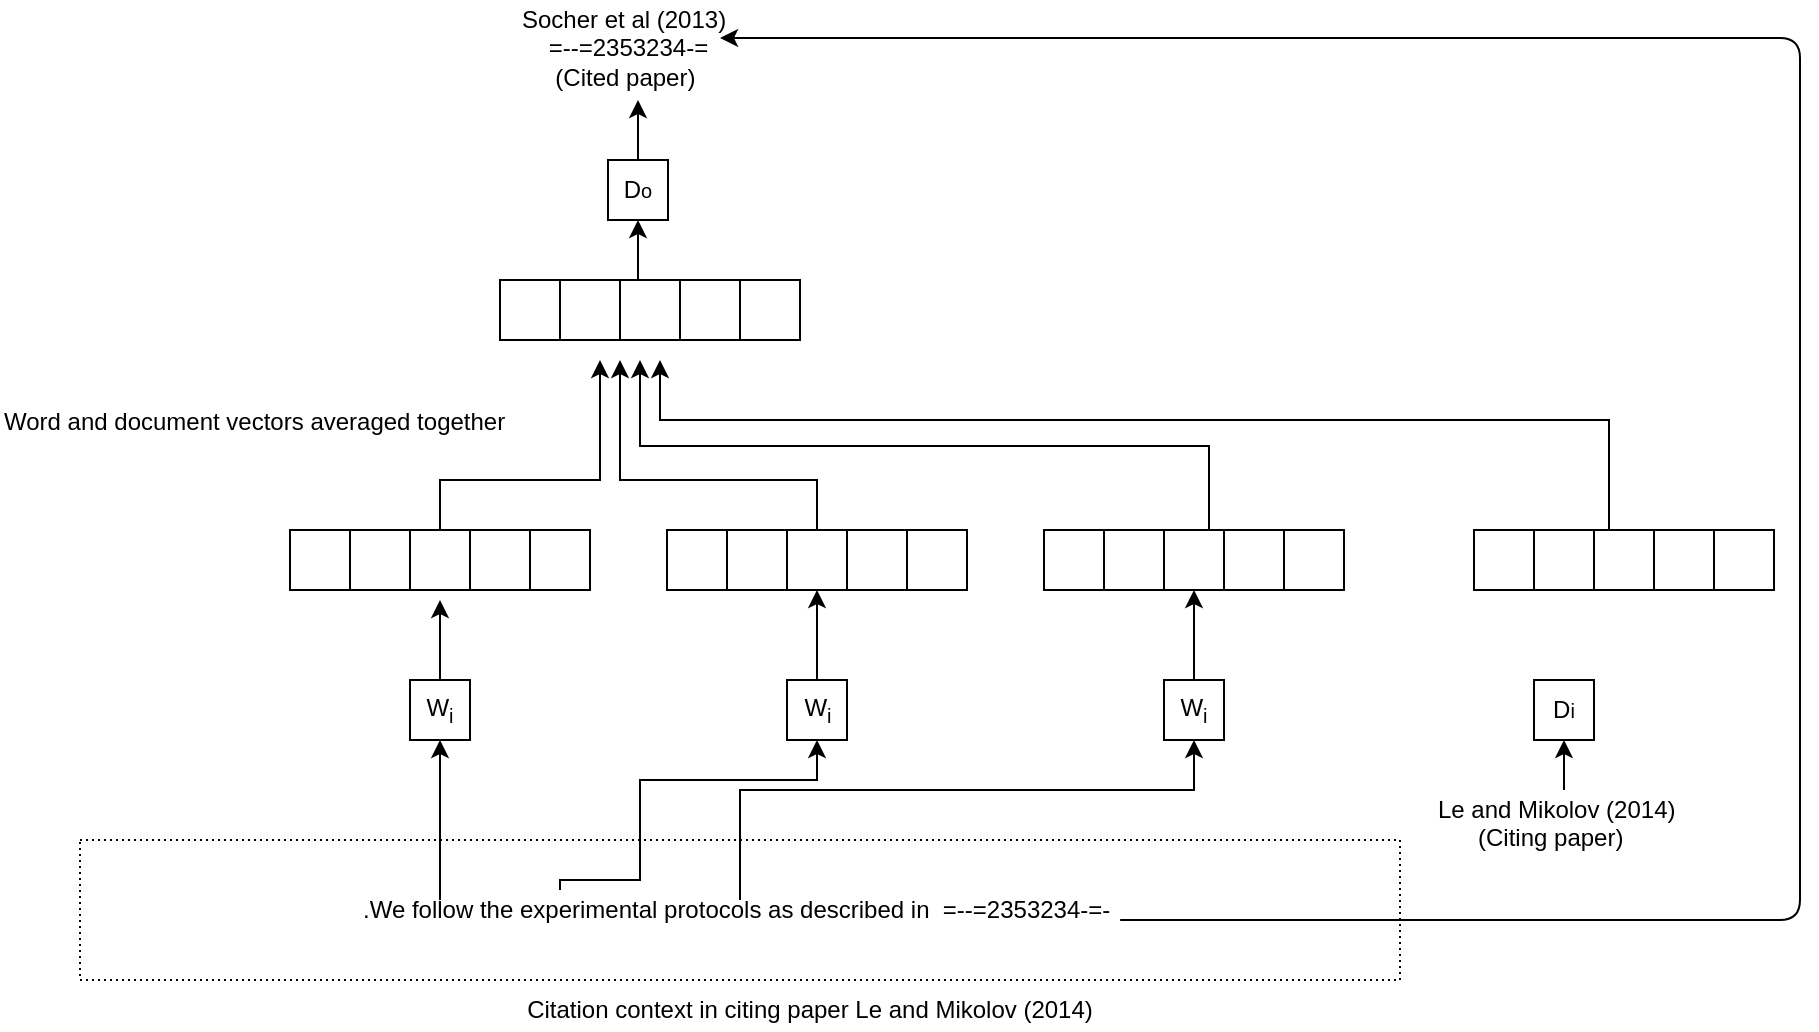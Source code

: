 <mxfile version="10.7.7" type="device"><diagram id="xtHRIoDvqq_1wPyYXjLT" name="Page-1"><mxGraphModel dx="840" dy="512" grid="1" gridSize="10" guides="1" tooltips="1" connect="1" arrows="1" fold="1" page="1" pageScale="1" pageWidth="827" pageHeight="1169" math="0" shadow="0"><root><mxCell id="0"/><mxCell id="1" parent="0"/><mxCell id="CwHKyYes__Z0GVbOGc4C-1" value=".We follow the experimental protocols as described in&amp;nbsp; =--=2353234-=-&amp;nbsp;" style="rounded=0;whiteSpace=wrap;html=1;dashed=1;dashPattern=1 2;" vertex="1" parent="1"><mxGeometry x="150" y="420" width="660" height="70" as="geometry"/></mxCell><mxCell id="CwHKyYes__Z0GVbOGc4C-3" value="" style="group" vertex="1" connectable="0" parent="1"><mxGeometry x="847" y="265" width="150" height="30" as="geometry"/></mxCell><mxCell id="CwHKyYes__Z0GVbOGc4C-4" value="" style="rounded=0;whiteSpace=wrap;html=1;" vertex="1" parent="CwHKyYes__Z0GVbOGc4C-3"><mxGeometry x="90" width="30" height="30" as="geometry"/></mxCell><mxCell id="CwHKyYes__Z0GVbOGc4C-5" value="" style="group" vertex="1" connectable="0" parent="CwHKyYes__Z0GVbOGc4C-3"><mxGeometry width="150" height="30" as="geometry"/></mxCell><mxCell id="CwHKyYes__Z0GVbOGc4C-6" value="" style="rounded=0;whiteSpace=wrap;html=1;" vertex="1" parent="CwHKyYes__Z0GVbOGc4C-5"><mxGeometry width="30" height="30" as="geometry"/></mxCell><mxCell id="CwHKyYes__Z0GVbOGc4C-7" value="" style="rounded=0;whiteSpace=wrap;html=1;" vertex="1" parent="CwHKyYes__Z0GVbOGc4C-5"><mxGeometry x="30" width="30" height="30" as="geometry"/></mxCell><mxCell id="CwHKyYes__Z0GVbOGc4C-8" value="" style="rounded=0;whiteSpace=wrap;html=1;" vertex="1" parent="CwHKyYes__Z0GVbOGc4C-5"><mxGeometry x="60" width="30" height="30" as="geometry"/></mxCell><mxCell id="CwHKyYes__Z0GVbOGc4C-9" value="" style="rounded=0;whiteSpace=wrap;html=1;" vertex="1" parent="CwHKyYes__Z0GVbOGc4C-5"><mxGeometry x="120" width="30" height="30" as="geometry"/></mxCell><mxCell id="CwHKyYes__Z0GVbOGc4C-10" value="" style="group" vertex="1" connectable="0" parent="1"><mxGeometry x="255" y="265" width="150" height="30" as="geometry"/></mxCell><mxCell id="CwHKyYes__Z0GVbOGc4C-11" value="" style="rounded=0;whiteSpace=wrap;html=1;" vertex="1" parent="CwHKyYes__Z0GVbOGc4C-10"><mxGeometry x="90" width="30" height="30" as="geometry"/></mxCell><mxCell id="CwHKyYes__Z0GVbOGc4C-12" value="" style="group" vertex="1" connectable="0" parent="CwHKyYes__Z0GVbOGc4C-10"><mxGeometry width="150" height="30" as="geometry"/></mxCell><mxCell id="CwHKyYes__Z0GVbOGc4C-13" value="" style="rounded=0;whiteSpace=wrap;html=1;" vertex="1" parent="CwHKyYes__Z0GVbOGc4C-12"><mxGeometry width="30" height="30" as="geometry"/></mxCell><mxCell id="CwHKyYes__Z0GVbOGc4C-14" value="" style="rounded=0;whiteSpace=wrap;html=1;" vertex="1" parent="CwHKyYes__Z0GVbOGc4C-12"><mxGeometry x="30" width="30" height="30" as="geometry"/></mxCell><mxCell id="CwHKyYes__Z0GVbOGc4C-15" value="" style="rounded=0;whiteSpace=wrap;html=1;" vertex="1" parent="CwHKyYes__Z0GVbOGc4C-12"><mxGeometry x="60" width="30" height="30" as="geometry"/></mxCell><mxCell id="CwHKyYes__Z0GVbOGc4C-16" value="" style="rounded=0;whiteSpace=wrap;html=1;" vertex="1" parent="CwHKyYes__Z0GVbOGc4C-12"><mxGeometry x="120" width="30" height="30" as="geometry"/></mxCell><mxCell id="CwHKyYes__Z0GVbOGc4C-17" value="" style="group" vertex="1" connectable="0" parent="1"><mxGeometry x="443.5" y="265" width="150" height="30" as="geometry"/></mxCell><mxCell id="CwHKyYes__Z0GVbOGc4C-18" value="" style="rounded=0;whiteSpace=wrap;html=1;" vertex="1" parent="CwHKyYes__Z0GVbOGc4C-17"><mxGeometry x="90" width="30" height="30" as="geometry"/></mxCell><mxCell id="CwHKyYes__Z0GVbOGc4C-19" value="" style="group" vertex="1" connectable="0" parent="CwHKyYes__Z0GVbOGc4C-17"><mxGeometry width="150" height="30" as="geometry"/></mxCell><mxCell id="CwHKyYes__Z0GVbOGc4C-20" value="" style="rounded=0;whiteSpace=wrap;html=1;" vertex="1" parent="CwHKyYes__Z0GVbOGc4C-19"><mxGeometry width="30" height="30" as="geometry"/></mxCell><mxCell id="CwHKyYes__Z0GVbOGc4C-21" value="" style="rounded=0;whiteSpace=wrap;html=1;" vertex="1" parent="CwHKyYes__Z0GVbOGc4C-19"><mxGeometry x="30" width="30" height="30" as="geometry"/></mxCell><mxCell id="CwHKyYes__Z0GVbOGc4C-22" value="" style="rounded=0;whiteSpace=wrap;html=1;" vertex="1" parent="CwHKyYes__Z0GVbOGc4C-19"><mxGeometry x="60" width="30" height="30" as="geometry"/></mxCell><mxCell id="CwHKyYes__Z0GVbOGc4C-23" value="" style="rounded=0;whiteSpace=wrap;html=1;" vertex="1" parent="CwHKyYes__Z0GVbOGc4C-19"><mxGeometry x="120" width="30" height="30" as="geometry"/></mxCell><mxCell id="CwHKyYes__Z0GVbOGc4C-24" value="" style="group" vertex="1" connectable="0" parent="1"><mxGeometry x="632" y="265" width="150" height="30" as="geometry"/></mxCell><mxCell id="CwHKyYes__Z0GVbOGc4C-25" value="" style="rounded=0;whiteSpace=wrap;html=1;" vertex="1" parent="CwHKyYes__Z0GVbOGc4C-24"><mxGeometry x="90" width="30" height="30" as="geometry"/></mxCell><mxCell id="CwHKyYes__Z0GVbOGc4C-26" value="" style="group" vertex="1" connectable="0" parent="CwHKyYes__Z0GVbOGc4C-24"><mxGeometry width="150" height="30" as="geometry"/></mxCell><mxCell id="CwHKyYes__Z0GVbOGc4C-27" value="" style="rounded=0;whiteSpace=wrap;html=1;" vertex="1" parent="CwHKyYes__Z0GVbOGc4C-26"><mxGeometry width="30" height="30" as="geometry"/></mxCell><mxCell id="CwHKyYes__Z0GVbOGc4C-28" value="" style="rounded=0;whiteSpace=wrap;html=1;" vertex="1" parent="CwHKyYes__Z0GVbOGc4C-26"><mxGeometry x="30" width="30" height="30" as="geometry"/></mxCell><mxCell id="CwHKyYes__Z0GVbOGc4C-29" value="" style="rounded=0;whiteSpace=wrap;html=1;" vertex="1" parent="CwHKyYes__Z0GVbOGc4C-26"><mxGeometry x="60" width="30" height="30" as="geometry"/></mxCell><mxCell id="CwHKyYes__Z0GVbOGc4C-30" value="" style="rounded=0;whiteSpace=wrap;html=1;" vertex="1" parent="CwHKyYes__Z0GVbOGc4C-26"><mxGeometry x="120" width="30" height="30" as="geometry"/></mxCell><mxCell id="CwHKyYes__Z0GVbOGc4C-31" style="edgeStyle=orthogonalEdgeStyle;rounded=0;orthogonalLoop=1;jettySize=auto;html=1;entryX=0.5;entryY=1;entryDx=0;entryDy=0;" edge="1" parent="1" target="CwHKyYes__Z0GVbOGc4C-51"><mxGeometry relative="1" as="geometry"><mxPoint x="330" y="390" as="targetPoint"/><Array as="points"><mxPoint x="330" y="450"/></Array><mxPoint x="330" y="450" as="sourcePoint"/></mxGeometry></mxCell><mxCell id="CwHKyYes__Z0GVbOGc4C-32" style="edgeStyle=orthogonalEdgeStyle;rounded=0;orthogonalLoop=1;jettySize=auto;html=1;entryX=0.5;entryY=1;entryDx=0;entryDy=0;" edge="1" parent="1" target="CwHKyYes__Z0GVbOGc4C-55"><mxGeometry relative="1" as="geometry"><Array as="points"><mxPoint x="390" y="440"/><mxPoint x="430" y="440"/><mxPoint x="430" y="390"/><mxPoint x="519" y="390"/></Array><mxPoint x="390" y="445" as="sourcePoint"/></mxGeometry></mxCell><mxCell id="CwHKyYes__Z0GVbOGc4C-33" value="Citation context in citing paper Le and Mikolov (2014)" style="text;html=1;strokeColor=none;fillColor=none;align=center;verticalAlign=middle;whiteSpace=wrap;rounded=0;" vertex="1" parent="1"><mxGeometry x="360" y="495" width="310" height="20" as="geometry"/></mxCell><mxCell id="CwHKyYes__Z0GVbOGc4C-35" value="Le and Mikolov (2014)&lt;br&gt;&amp;nbsp; &amp;nbsp; &amp;nbsp; (Citing paper)&lt;br&gt;" style="text;html=1;resizable=0;points=[];autosize=1;align=left;verticalAlign=top;spacingTop=-4;" vertex="1" parent="1"><mxGeometry x="827" y="395" width="130" height="30" as="geometry"/></mxCell><mxCell id="CwHKyYes__Z0GVbOGc4C-36" style="edgeStyle=orthogonalEdgeStyle;rounded=0;orthogonalLoop=1;jettySize=auto;html=1;exitX=0.5;exitY=0;exitDx=0;exitDy=0;" edge="1" parent="1" source="CwHKyYes__Z0GVbOGc4C-15"><mxGeometry relative="1" as="geometry"><mxPoint x="410" y="180" as="targetPoint"/><Array as="points"><mxPoint x="330" y="240"/><mxPoint x="410" y="240"/></Array></mxGeometry></mxCell><mxCell id="CwHKyYes__Z0GVbOGc4C-37" style="edgeStyle=orthogonalEdgeStyle;rounded=0;orthogonalLoop=1;jettySize=auto;html=1;exitX=0.5;exitY=0;exitDx=0;exitDy=0;" edge="1" parent="1" source="CwHKyYes__Z0GVbOGc4C-22"><mxGeometry relative="1" as="geometry"><mxPoint x="420" y="180" as="targetPoint"/><Array as="points"><mxPoint x="519" y="240"/><mxPoint x="420" y="240"/><mxPoint x="420" y="180"/></Array></mxGeometry></mxCell><mxCell id="CwHKyYes__Z0GVbOGc4C-38" style="edgeStyle=orthogonalEdgeStyle;rounded=0;orthogonalLoop=1;jettySize=auto;html=1;exitX=0.75;exitY=0;exitDx=0;exitDy=0;" edge="1" parent="1" source="CwHKyYes__Z0GVbOGc4C-29"><mxGeometry relative="1" as="geometry"><mxPoint x="430" y="180" as="targetPoint"/><Array as="points"><mxPoint x="715" y="223"/><mxPoint x="430" y="223"/><mxPoint x="430" y="180"/></Array></mxGeometry></mxCell><mxCell id="CwHKyYes__Z0GVbOGc4C-39" style="edgeStyle=orthogonalEdgeStyle;rounded=0;orthogonalLoop=1;jettySize=auto;html=1;exitX=0.25;exitY=0;exitDx=0;exitDy=0;" edge="1" parent="1" source="CwHKyYes__Z0GVbOGc4C-8"><mxGeometry relative="1" as="geometry"><mxPoint x="440" y="180" as="targetPoint"/><Array as="points"><mxPoint x="915" y="210"/><mxPoint x="440" y="210"/><mxPoint x="440" y="180"/></Array></mxGeometry></mxCell><mxCell id="CwHKyYes__Z0GVbOGc4C-40" value="Word and document vectors averaged together" style="text;html=1;resizable=0;points=[];autosize=1;align=left;verticalAlign=top;spacingTop=-4;" vertex="1" parent="1"><mxGeometry x="110" y="201" width="270" height="20" as="geometry"/></mxCell><mxCell id="CwHKyYes__Z0GVbOGc4C-41" value="" style="group" vertex="1" connectable="0" parent="1"><mxGeometry x="360" y="140" width="150" height="30" as="geometry"/></mxCell><mxCell id="CwHKyYes__Z0GVbOGc4C-42" value="" style="rounded=0;whiteSpace=wrap;html=1;" vertex="1" parent="CwHKyYes__Z0GVbOGc4C-41"><mxGeometry x="90" width="30" height="30" as="geometry"/></mxCell><mxCell id="CwHKyYes__Z0GVbOGc4C-43" value="" style="group" vertex="1" connectable="0" parent="CwHKyYes__Z0GVbOGc4C-41"><mxGeometry width="150" height="30" as="geometry"/></mxCell><mxCell id="CwHKyYes__Z0GVbOGc4C-44" value="" style="rounded=0;whiteSpace=wrap;html=1;" vertex="1" parent="CwHKyYes__Z0GVbOGc4C-43"><mxGeometry width="30" height="30" as="geometry"/></mxCell><mxCell id="CwHKyYes__Z0GVbOGc4C-45" value="" style="rounded=0;whiteSpace=wrap;html=1;" vertex="1" parent="CwHKyYes__Z0GVbOGc4C-43"><mxGeometry x="30" width="30" height="30" as="geometry"/></mxCell><mxCell id="CwHKyYes__Z0GVbOGc4C-46" value="" style="rounded=0;whiteSpace=wrap;html=1;" vertex="1" parent="CwHKyYes__Z0GVbOGc4C-43"><mxGeometry x="60" width="30" height="30" as="geometry"/></mxCell><mxCell id="CwHKyYes__Z0GVbOGc4C-47" value="" style="rounded=0;whiteSpace=wrap;html=1;" vertex="1" parent="CwHKyYes__Z0GVbOGc4C-43"><mxGeometry x="120" width="30" height="30" as="geometry"/></mxCell><mxCell id="CwHKyYes__Z0GVbOGc4C-48" style="edgeStyle=orthogonalEdgeStyle;rounded=0;orthogonalLoop=1;jettySize=auto;html=1;entryX=0.5;entryY=1;entryDx=0;entryDy=0;" edge="1" parent="1" target="CwHKyYes__Z0GVbOGc4C-49" source="CwHKyYes__Z0GVbOGc4C-35"><mxGeometry relative="1" as="geometry"><mxPoint x="892" y="390" as="sourcePoint"/></mxGeometry></mxCell><mxCell id="CwHKyYes__Z0GVbOGc4C-49" value="D&lt;span style=&quot;font-size: 10px&quot;&gt;i&lt;/span&gt;" style="rounded=0;whiteSpace=wrap;html=1;" vertex="1" parent="1"><mxGeometry x="877" y="340" width="30" height="30" as="geometry"/></mxCell><mxCell id="CwHKyYes__Z0GVbOGc4C-50" style="edgeStyle=orthogonalEdgeStyle;rounded=0;orthogonalLoop=1;jettySize=auto;html=1;exitX=0.5;exitY=0;exitDx=0;exitDy=0;" edge="1" parent="1" source="CwHKyYes__Z0GVbOGc4C-51"><mxGeometry relative="1" as="geometry"><mxPoint x="330" y="300" as="targetPoint"/></mxGeometry></mxCell><mxCell id="CwHKyYes__Z0GVbOGc4C-51" value="W&lt;sub&gt;i&lt;/sub&gt;" style="rounded=0;whiteSpace=wrap;html=1;" vertex="1" parent="1"><mxGeometry x="315" y="340" width="30" height="30" as="geometry"/></mxCell><mxCell id="CwHKyYes__Z0GVbOGc4C-52" style="edgeStyle=orthogonalEdgeStyle;rounded=0;orthogonalLoop=1;jettySize=auto;html=1;exitX=0.5;exitY=0;exitDx=0;exitDy=0;entryX=0.5;entryY=1;entryDx=0;entryDy=0;" edge="1" parent="1" source="CwHKyYes__Z0GVbOGc4C-53" target="CwHKyYes__Z0GVbOGc4C-29"><mxGeometry relative="1" as="geometry"/></mxCell><mxCell id="CwHKyYes__Z0GVbOGc4C-61" style="edgeStyle=orthogonalEdgeStyle;rounded=0;orthogonalLoop=1;jettySize=auto;html=1;entryX=0.5;entryY=1;entryDx=0;entryDy=0;exitX=0.5;exitY=0.429;exitDx=0;exitDy=0;exitPerimeter=0;" edge="1" parent="1" source="CwHKyYes__Z0GVbOGc4C-1" target="CwHKyYes__Z0GVbOGc4C-53"><mxGeometry relative="1" as="geometry"><mxPoint x="460" y="430" as="sourcePoint"/><mxPoint x="707" y="360" as="targetPoint"/><Array as="points"><mxPoint x="480" y="395"/><mxPoint x="707" y="395"/></Array></mxGeometry></mxCell><mxCell id="CwHKyYes__Z0GVbOGc4C-53" value="W&lt;sub&gt;i&lt;/sub&gt;" style="rounded=0;whiteSpace=wrap;html=1;" vertex="1" parent="1"><mxGeometry x="692" y="340" width="30" height="30" as="geometry"/></mxCell><mxCell id="CwHKyYes__Z0GVbOGc4C-54" style="edgeStyle=orthogonalEdgeStyle;rounded=0;orthogonalLoop=1;jettySize=auto;html=1;exitX=0.5;exitY=0;exitDx=0;exitDy=0;entryX=0.5;entryY=1;entryDx=0;entryDy=0;" edge="1" parent="1" source="CwHKyYes__Z0GVbOGc4C-55" target="CwHKyYes__Z0GVbOGc4C-22"><mxGeometry relative="1" as="geometry"/></mxCell><mxCell id="CwHKyYes__Z0GVbOGc4C-55" value="W&lt;sub&gt;i&lt;/sub&gt;" style="rounded=0;whiteSpace=wrap;html=1;" vertex="1" parent="1"><mxGeometry x="503.5" y="340" width="30" height="30" as="geometry"/></mxCell><mxCell id="CwHKyYes__Z0GVbOGc4C-56" value="" style="edgeStyle=orthogonalEdgeStyle;rounded=0;orthogonalLoop=1;jettySize=auto;html=1;" edge="1" parent="1" source="CwHKyYes__Z0GVbOGc4C-57"><mxGeometry relative="1" as="geometry"><mxPoint x="429" y="50" as="targetPoint"/></mxGeometry></mxCell><mxCell id="CwHKyYes__Z0GVbOGc4C-57" value="D&lt;span style=&quot;font-size: 10px&quot;&gt;o&lt;/span&gt;" style="rounded=0;whiteSpace=wrap;html=1;" vertex="1" parent="1"><mxGeometry x="414" y="80" width="30" height="30" as="geometry"/></mxCell><mxCell id="CwHKyYes__Z0GVbOGc4C-58" style="edgeStyle=orthogonalEdgeStyle;rounded=0;orthogonalLoop=1;jettySize=auto;html=1;exitX=0.5;exitY=0;exitDx=0;exitDy=0;entryX=0.5;entryY=1;entryDx=0;entryDy=0;" edge="1" parent="1" source="CwHKyYes__Z0GVbOGc4C-46" target="CwHKyYes__Z0GVbOGc4C-57"><mxGeometry relative="1" as="geometry"/></mxCell><mxCell id="CwHKyYes__Z0GVbOGc4C-60" value="Socher et al (2013)&lt;br&gt;&amp;nbsp; &amp;nbsp;&amp;nbsp;&lt;span&gt;=--=2353234-=&lt;/span&gt;&lt;br&gt;&amp;nbsp; &amp;nbsp; &amp;nbsp;(Cited paper)&lt;br&gt;" style="text;html=1;resizable=0;points=[];autosize=1;align=left;verticalAlign=top;spacingTop=-4;" vertex="1" parent="1"><mxGeometry x="369" width="120" height="40" as="geometry"/></mxCell><mxCell id="CwHKyYes__Z0GVbOGc4C-66" value="" style="endArrow=classic;html=1;exitX=0.788;exitY=0.571;exitDx=0;exitDy=0;exitPerimeter=0;entryX=0.842;entryY=0.474;entryDx=0;entryDy=0;entryPerimeter=0;" edge="1" parent="1" source="CwHKyYes__Z0GVbOGc4C-1" target="CwHKyYes__Z0GVbOGc4C-60"><mxGeometry width="50" height="50" relative="1" as="geometry"><mxPoint x="870" y="490" as="sourcePoint"/><mxPoint x="560" y="60" as="targetPoint"/><Array as="points"><mxPoint x="1010" y="460"/><mxPoint x="1010" y="19"/></Array></mxGeometry></mxCell></root></mxGraphModel></diagram></mxfile>